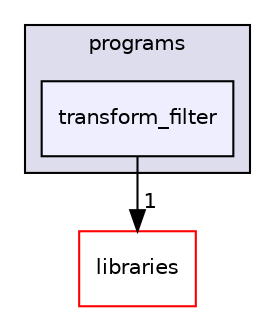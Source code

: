 digraph "xmipp/applications/programs/transform_filter" {
  compound=true
  node [ fontsize="10", fontname="Helvetica"];
  edge [ labelfontsize="10", labelfontname="Helvetica"];
  subgraph clusterdir_592b16dc4070b933e5655da2b0d20bbb {
    graph [ bgcolor="#ddddee", pencolor="black", label="programs" fontname="Helvetica", fontsize="10", URL="dir_592b16dc4070b933e5655da2b0d20bbb.html"]
  dir_74a7a184f52befd03eca757db0966016 [shape=box, label="transform_filter", style="filled", fillcolor="#eeeeff", pencolor="black", URL="dir_74a7a184f52befd03eca757db0966016.html"];
  }
  dir_29dba3f3840f20df3b04d1972e99046b [shape=box label="libraries" fillcolor="white" style="filled" color="red" URL="dir_29dba3f3840f20df3b04d1972e99046b.html"];
  dir_74a7a184f52befd03eca757db0966016->dir_29dba3f3840f20df3b04d1972e99046b [headlabel="1", labeldistance=1.5 headhref="dir_000207_000027.html"];
}
